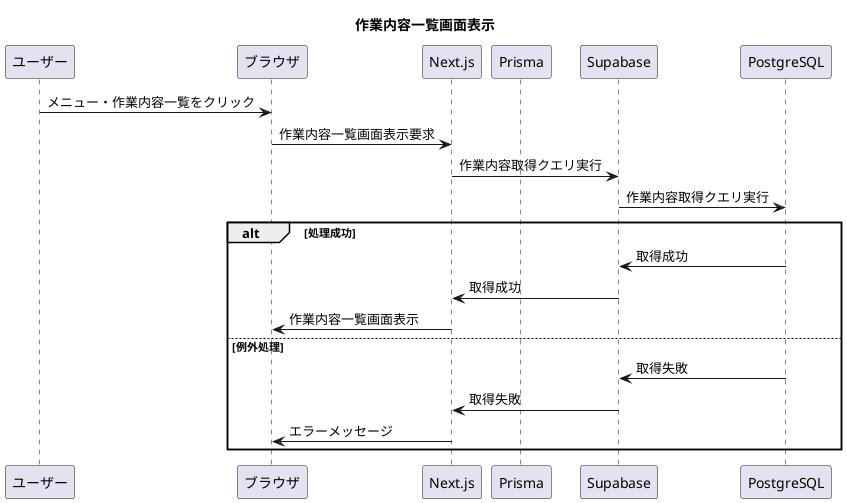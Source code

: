 @startuml pageCategory
title "作業内容一覧画面表示"
participant ユーザー
participant ブラウザ
participant Next.js
participant Prisma
participant Supabase
participant PostgreSQL

ユーザー -> ブラウザ: メニュー・作業内容一覧をクリック
ブラウザ -> Next.js: 作業内容一覧画面表示要求
Next.js -> Supabase: 作業内容取得クエリ実行
Supabase -> PostgreSQL: 作業内容取得クエリ実行
alt 処理成功
  PostgreSQL -> Supabase: 取得成功
  Supabase -> Next.js: 取得成功
  Next.js -> ブラウザ: 作業内容一覧画面表示
else 例外処理
  PostgreSQL -> Supabase: 取得失敗
  Supabase -> Next.js: 取得失敗
  Next.js -> ブラウザ: エラーメッセージ
end

@enduml